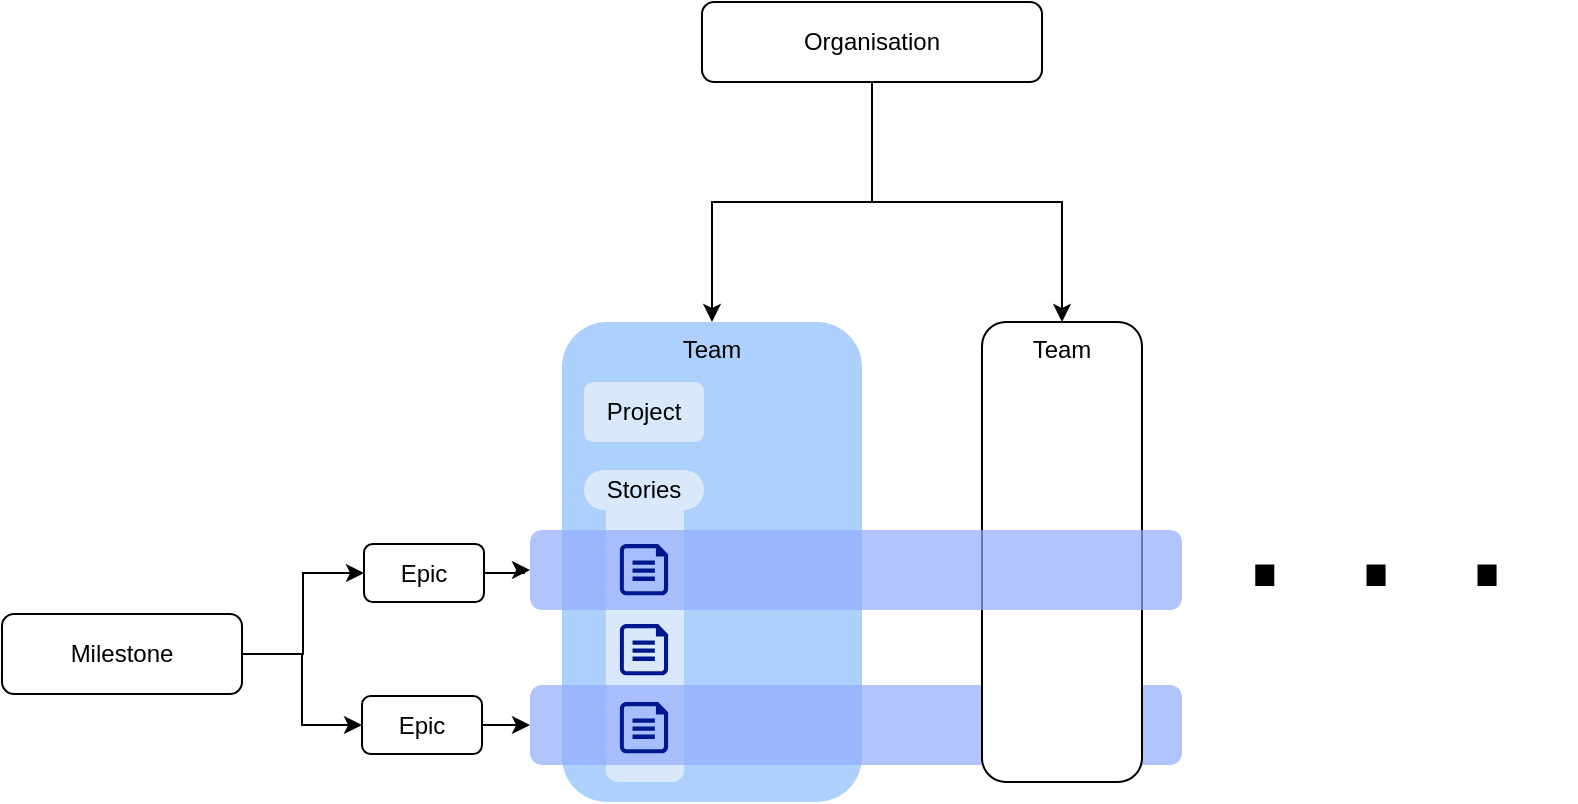<mxfile version="22.0.8" type="github">
  <diagram name="Page-1" id="s6fkva6_rw7zY-F-AaNF">
    <mxGraphModel dx="983" dy="523" grid="1" gridSize="10" guides="1" tooltips="1" connect="1" arrows="1" fold="1" page="1" pageScale="1" pageWidth="827" pageHeight="1169" math="0" shadow="0">
      <root>
        <mxCell id="0" />
        <mxCell id="1" parent="0" />
        <mxCell id="VqZTAAArKosiI1yCozY4-5" value="Team" style="rounded=1;whiteSpace=wrap;html=1;verticalAlign=top;fillColor=#AED0FC;strokeColor=none;" vertex="1" parent="1">
          <mxGeometry x="320" y="310" width="150" height="240" as="geometry" />
        </mxCell>
        <mxCell id="VqZTAAArKosiI1yCozY4-68" value="" style="rounded=1;whiteSpace=wrap;html=1;fillColor=#dae8fc;strokeColor=none;" vertex="1" parent="1">
          <mxGeometry x="342" y="400" width="39" height="140" as="geometry" />
        </mxCell>
        <mxCell id="VqZTAAArKosiI1yCozY4-65" value="" style="rounded=1;whiteSpace=wrap;html=1;textOpacity=10;fillColor=#92ABFC;strokeColor=none;fontColor=none;noLabel=1;opacity=70;" vertex="1" parent="1">
          <mxGeometry x="304" y="491.5" width="326" height="40" as="geometry" />
        </mxCell>
        <mxCell id="VqZTAAArKosiI1yCozY4-6" value="Team" style="rounded=1;whiteSpace=wrap;html=1;verticalAlign=top;" vertex="1" parent="1">
          <mxGeometry x="530" y="310" width="80" height="230" as="geometry" />
        </mxCell>
        <mxCell id="VqZTAAArKosiI1yCozY4-16" value="Stories" style="rounded=1;whiteSpace=wrap;html=1;arcSize=50;strokeColor=none;fillColor=#dae8fc;" vertex="1" parent="1">
          <mxGeometry x="331" y="384" width="60" height="20" as="geometry" />
        </mxCell>
        <mxCell id="VqZTAAArKosiI1yCozY4-46" value="" style="rounded=1;whiteSpace=wrap;html=1;textOpacity=10;fillColor=#92ABFC;strokeColor=none;fontColor=none;noLabel=1;opacity=70;" vertex="1" parent="1">
          <mxGeometry x="304" y="414" width="326" height="40" as="geometry" />
        </mxCell>
        <mxCell id="VqZTAAArKosiI1yCozY4-44" style="edgeStyle=orthogonalEdgeStyle;rounded=0;orthogonalLoop=1;jettySize=auto;html=1;entryX=0;entryY=0.5;entryDx=0;entryDy=0;" edge="1" parent="1" source="VqZTAAArKosiI1yCozY4-1" target="VqZTAAArKosiI1yCozY4-22">
          <mxGeometry relative="1" as="geometry" />
        </mxCell>
        <mxCell id="VqZTAAArKosiI1yCozY4-45" style="edgeStyle=orthogonalEdgeStyle;rounded=0;orthogonalLoop=1;jettySize=auto;html=1;entryX=0;entryY=0.5;entryDx=0;entryDy=0;" edge="1" parent="1" source="VqZTAAArKosiI1yCozY4-1" target="VqZTAAArKosiI1yCozY4-3">
          <mxGeometry relative="1" as="geometry" />
        </mxCell>
        <mxCell id="VqZTAAArKosiI1yCozY4-1" value="Milestone" style="rounded=1;whiteSpace=wrap;html=1;" vertex="1" parent="1">
          <mxGeometry x="40" y="456" width="120" height="40" as="geometry" />
        </mxCell>
        <mxCell id="VqZTAAArKosiI1yCozY4-8" style="edgeStyle=orthogonalEdgeStyle;rounded=0;orthogonalLoop=1;jettySize=auto;html=1;entryX=0.5;entryY=0;entryDx=0;entryDy=0;" edge="1" parent="1" source="VqZTAAArKosiI1yCozY4-2" target="VqZTAAArKosiI1yCozY4-5">
          <mxGeometry relative="1" as="geometry" />
        </mxCell>
        <mxCell id="VqZTAAArKosiI1yCozY4-9" style="edgeStyle=orthogonalEdgeStyle;rounded=0;orthogonalLoop=1;jettySize=auto;html=1;" edge="1" parent="1" source="VqZTAAArKosiI1yCozY4-2" target="VqZTAAArKosiI1yCozY4-6">
          <mxGeometry relative="1" as="geometry" />
        </mxCell>
        <mxCell id="VqZTAAArKosiI1yCozY4-2" value="Organisation" style="rounded=1;whiteSpace=wrap;html=1;" vertex="1" parent="1">
          <mxGeometry x="390" y="150" width="170" height="40" as="geometry" />
        </mxCell>
        <mxCell id="VqZTAAArKosiI1yCozY4-66" style="edgeStyle=orthogonalEdgeStyle;rounded=0;orthogonalLoop=1;jettySize=auto;html=1;" edge="1" parent="1" source="VqZTAAArKosiI1yCozY4-3" target="VqZTAAArKosiI1yCozY4-65">
          <mxGeometry relative="1" as="geometry" />
        </mxCell>
        <mxCell id="VqZTAAArKosiI1yCozY4-3" value="Epic" style="rounded=1;whiteSpace=wrap;html=1;" vertex="1" parent="1">
          <mxGeometry x="220" y="497" width="60" height="29" as="geometry" />
        </mxCell>
        <mxCell id="VqZTAAArKosiI1yCozY4-11" value=". . ." style="text;html=1;strokeColor=none;fillColor=none;align=center;verticalAlign=middle;whiteSpace=wrap;rounded=0;fontSize=100;" vertex="1" parent="1">
          <mxGeometry x="627" y="391" width="200" height="30" as="geometry" />
        </mxCell>
        <mxCell id="VqZTAAArKosiI1yCozY4-12" value="Project" style="rounded=1;whiteSpace=wrap;html=1;fillColor=#dae8fc;strokeColor=none;" vertex="1" parent="1">
          <mxGeometry x="331" y="340" width="60" height="30" as="geometry" />
        </mxCell>
        <mxCell id="VqZTAAArKosiI1yCozY4-19" value="" style="sketch=0;pointerEvents=1;shadow=0;dashed=0;html=1;strokeColor=none;labelPosition=center;verticalLabelPosition=bottom;verticalAlign=top;align=center;fillColor=#00188D;shape=mxgraph.azure.file" vertex="1" parent="1">
          <mxGeometry x="348.95" y="421" width="24.1" height="25.64" as="geometry" />
        </mxCell>
        <mxCell id="VqZTAAArKosiI1yCozY4-48" style="edgeStyle=orthogonalEdgeStyle;rounded=0;orthogonalLoop=1;jettySize=auto;html=1;" edge="1" parent="1" source="VqZTAAArKosiI1yCozY4-22" target="VqZTAAArKosiI1yCozY4-46">
          <mxGeometry relative="1" as="geometry" />
        </mxCell>
        <mxCell id="VqZTAAArKosiI1yCozY4-22" value="Epic" style="rounded=1;whiteSpace=wrap;html=1;" vertex="1" parent="1">
          <mxGeometry x="221" y="421" width="60" height="29" as="geometry" />
        </mxCell>
        <mxCell id="VqZTAAArKosiI1yCozY4-51" value="" style="sketch=0;pointerEvents=1;shadow=0;dashed=0;html=1;strokeColor=none;labelPosition=center;verticalLabelPosition=bottom;verticalAlign=top;align=center;fillColor=#00188D;shape=mxgraph.azure.file" vertex="1" parent="1">
          <mxGeometry x="348.95" y="461" width="24.1" height="25.64" as="geometry" />
        </mxCell>
        <mxCell id="VqZTAAArKosiI1yCozY4-53" value="" style="sketch=0;pointerEvents=1;shadow=0;dashed=0;html=1;strokeColor=none;labelPosition=center;verticalLabelPosition=bottom;verticalAlign=top;align=center;fillColor=#00188D;shape=mxgraph.azure.file" vertex="1" parent="1">
          <mxGeometry x="348.95" y="500" width="24.1" height="25.64" as="geometry" />
        </mxCell>
      </root>
    </mxGraphModel>
  </diagram>
</mxfile>
